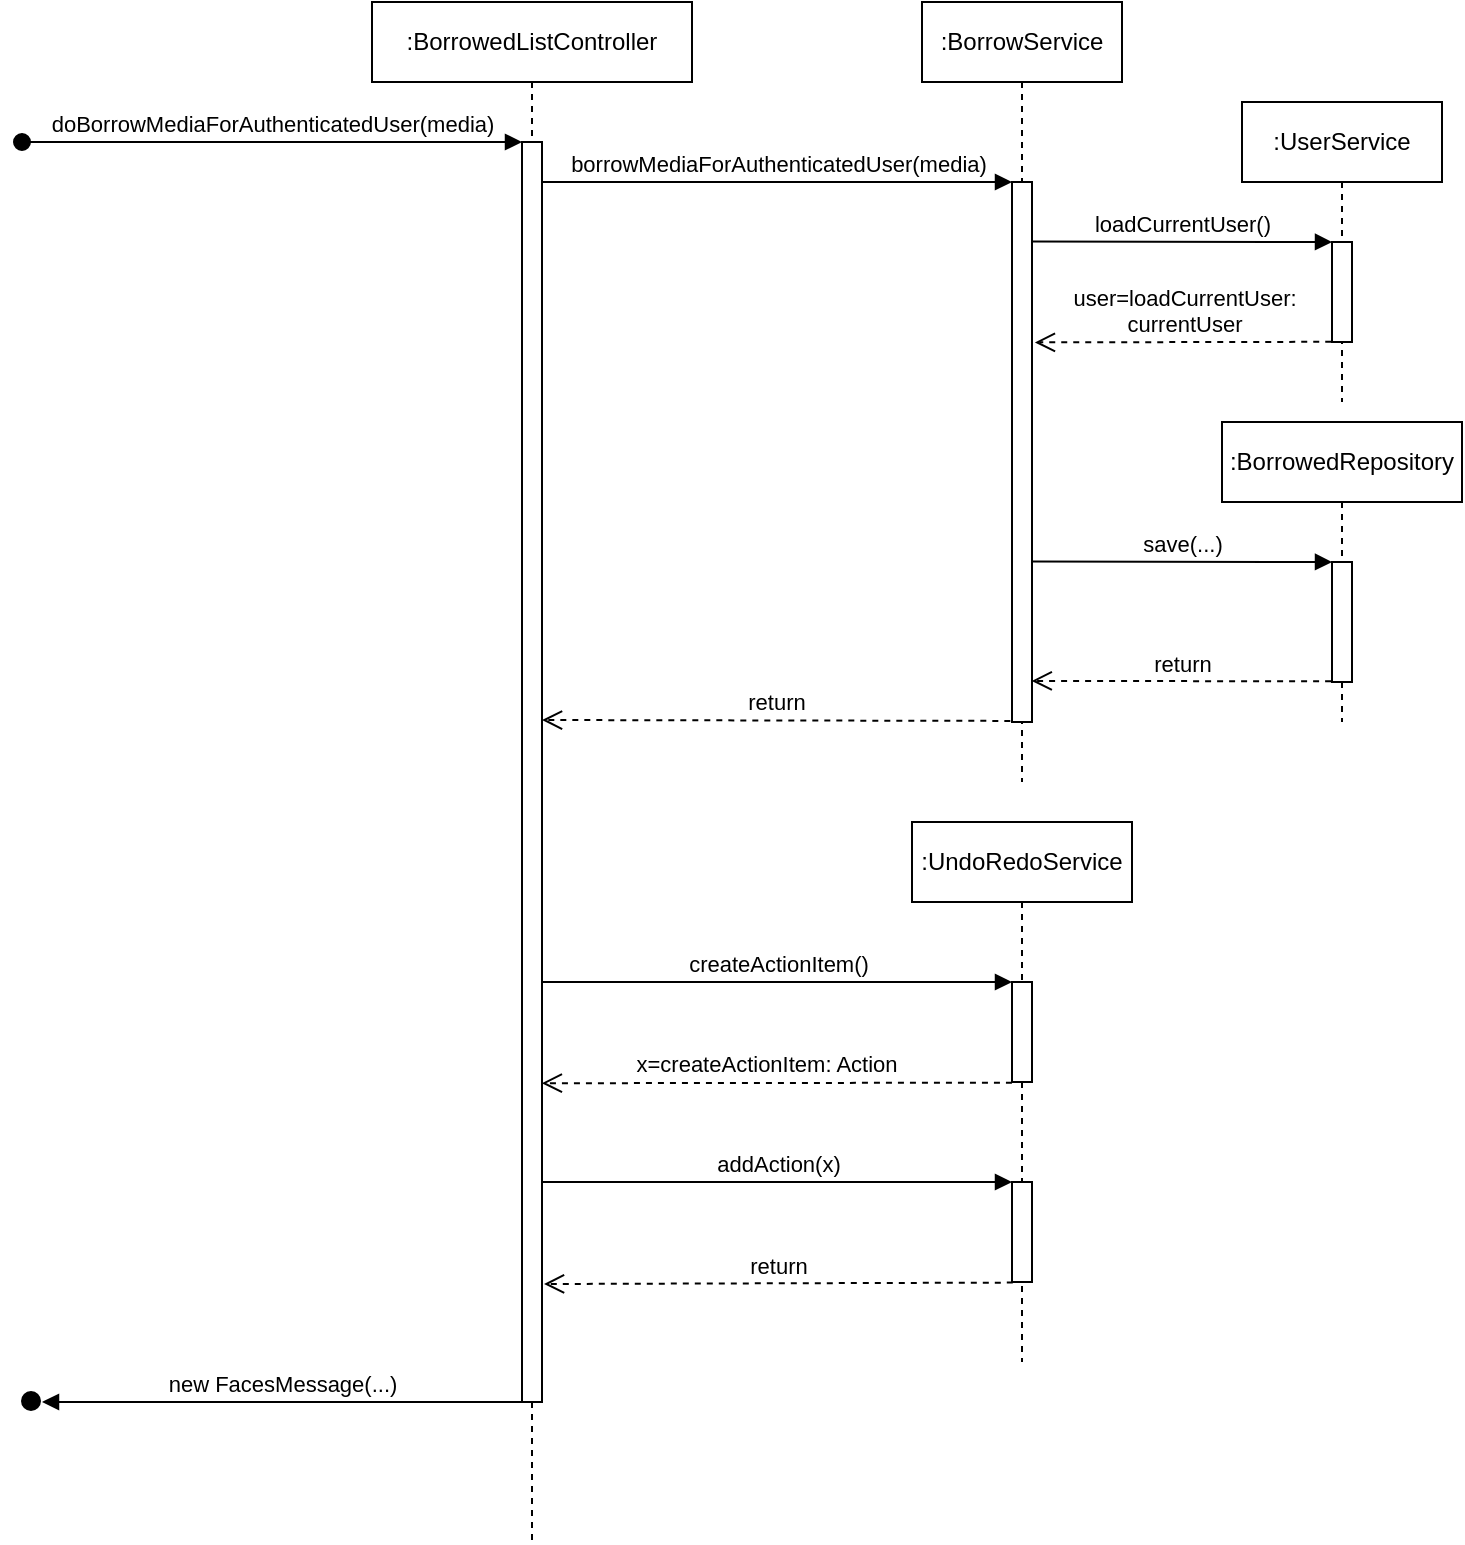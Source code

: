 <mxfile version="14.2.4" type="device"><diagram id="kgpKYQtTHZ0yAKxKKP6v" name="Page-1"><mxGraphModel dx="1783" dy="980" grid="1" gridSize="10" guides="1" tooltips="1" connect="1" arrows="1" fold="1" page="1" pageScale="1" pageWidth="850" pageHeight="1100" math="0" shadow="0"><root><mxCell id="0"/><mxCell id="1" parent="0"/><mxCell id="V0HM6GOx2-dwlqtsJN0o-2" value=":BorrowedListController" style="shape=umlLifeline;perimeter=lifelinePerimeter;whiteSpace=wrap;html=1;container=1;collapsible=0;recursiveResize=0;outlineConnect=0;" vertex="1" parent="1"><mxGeometry x="185" y="20" width="160" height="770" as="geometry"/></mxCell><mxCell id="V0HM6GOx2-dwlqtsJN0o-4" value="" style="html=1;points=[];perimeter=orthogonalPerimeter;" vertex="1" parent="V0HM6GOx2-dwlqtsJN0o-2"><mxGeometry x="75" y="70" width="10" height="630" as="geometry"/></mxCell><mxCell id="V0HM6GOx2-dwlqtsJN0o-5" value="doBorrowMediaForAuthenticatedUser(media)" style="html=1;verticalAlign=bottom;startArrow=oval;endArrow=block;startSize=8;" edge="1" target="V0HM6GOx2-dwlqtsJN0o-4" parent="1"><mxGeometry relative="1" as="geometry"><mxPoint x="10" y="90" as="sourcePoint"/></mxGeometry></mxCell><mxCell id="V0HM6GOx2-dwlqtsJN0o-6" value=":BorrowService" style="shape=umlLifeline;perimeter=lifelinePerimeter;whiteSpace=wrap;html=1;container=1;collapsible=0;recursiveResize=0;outlineConnect=0;" vertex="1" parent="1"><mxGeometry x="460" y="20" width="100" height="390" as="geometry"/></mxCell><mxCell id="V0HM6GOx2-dwlqtsJN0o-7" value="" style="html=1;points=[];perimeter=orthogonalPerimeter;" vertex="1" parent="V0HM6GOx2-dwlqtsJN0o-6"><mxGeometry x="45" y="90" width="10" height="270" as="geometry"/></mxCell><mxCell id="V0HM6GOx2-dwlqtsJN0o-8" value="borrowMediaForAuthenticatedUser(media)" style="html=1;verticalAlign=bottom;endArrow=block;entryX=0;entryY=0;" edge="1" target="V0HM6GOx2-dwlqtsJN0o-7" parent="1"><mxGeometry relative="1" as="geometry"><mxPoint x="270" y="110" as="sourcePoint"/><Array as="points"><mxPoint x="410" y="110"/></Array></mxGeometry></mxCell><mxCell id="V0HM6GOx2-dwlqtsJN0o-10" value=":UserService" style="shape=umlLifeline;perimeter=lifelinePerimeter;whiteSpace=wrap;html=1;container=1;collapsible=0;recursiveResize=0;outlineConnect=0;" vertex="1" parent="1"><mxGeometry x="620" y="70" width="100" height="150" as="geometry"/></mxCell><mxCell id="V0HM6GOx2-dwlqtsJN0o-11" value="" style="html=1;points=[];perimeter=orthogonalPerimeter;" vertex="1" parent="V0HM6GOx2-dwlqtsJN0o-10"><mxGeometry x="45" y="70" width="10" height="50" as="geometry"/></mxCell><mxCell id="V0HM6GOx2-dwlqtsJN0o-12" value="loadCurrentUser()" style="html=1;verticalAlign=bottom;endArrow=block;entryX=0;entryY=0;exitX=0.999;exitY=0.11;exitDx=0;exitDy=0;exitPerimeter=0;" edge="1" target="V0HM6GOx2-dwlqtsJN0o-11" parent="1" source="V0HM6GOx2-dwlqtsJN0o-7"><mxGeometry relative="1" as="geometry"><mxPoint x="520" y="140" as="sourcePoint"/></mxGeometry></mxCell><mxCell id="V0HM6GOx2-dwlqtsJN0o-13" value="user=loadCurrentUser:&lt;br&gt;currentUser" style="html=1;verticalAlign=bottom;endArrow=open;dashed=1;endSize=8;exitX=-0.038;exitY=0.998;entryX=1.144;entryY=0.297;entryDx=0;entryDy=0;entryPerimeter=0;exitDx=0;exitDy=0;exitPerimeter=0;" edge="1" source="V0HM6GOx2-dwlqtsJN0o-11" parent="1" target="V0HM6GOx2-dwlqtsJN0o-7"><mxGeometry relative="1" as="geometry"><mxPoint x="520" y="188" as="targetPoint"/></mxGeometry></mxCell><mxCell id="V0HM6GOx2-dwlqtsJN0o-14" value=":BorrowedRepository" style="shape=umlLifeline;perimeter=lifelinePerimeter;whiteSpace=wrap;html=1;container=1;collapsible=0;recursiveResize=0;outlineConnect=0;" vertex="1" parent="1"><mxGeometry x="610" y="230" width="120" height="150" as="geometry"/></mxCell><mxCell id="V0HM6GOx2-dwlqtsJN0o-16" value="" style="html=1;points=[];perimeter=orthogonalPerimeter;" vertex="1" parent="V0HM6GOx2-dwlqtsJN0o-14"><mxGeometry x="55" y="70" width="10" height="60" as="geometry"/></mxCell><mxCell id="V0HM6GOx2-dwlqtsJN0o-17" value="save(...)" style="html=1;verticalAlign=bottom;endArrow=block;entryX=0;entryY=0;exitX=0.983;exitY=0.703;exitDx=0;exitDy=0;exitPerimeter=0;" edge="1" target="V0HM6GOx2-dwlqtsJN0o-16" parent="1" source="V0HM6GOx2-dwlqtsJN0o-7"><mxGeometry relative="1" as="geometry"><mxPoint x="530" y="300" as="sourcePoint"/></mxGeometry></mxCell><mxCell id="V0HM6GOx2-dwlqtsJN0o-18" value="return" style="html=1;verticalAlign=bottom;endArrow=open;dashed=1;endSize=8;exitX=-0.045;exitY=0.994;entryX=0.986;entryY=0.924;entryDx=0;entryDy=0;entryPerimeter=0;exitDx=0;exitDy=0;exitPerimeter=0;" edge="1" source="V0HM6GOx2-dwlqtsJN0o-16" parent="1" target="V0HM6GOx2-dwlqtsJN0o-7"><mxGeometry relative="1" as="geometry"><mxPoint x="520" y="357" as="targetPoint"/></mxGeometry></mxCell><mxCell id="V0HM6GOx2-dwlqtsJN0o-9" value="return" style="html=1;verticalAlign=bottom;endArrow=open;dashed=1;endSize=8;exitX=-0.084;exitY=0.998;exitDx=0;exitDy=0;exitPerimeter=0;" edge="1" source="V0HM6GOx2-dwlqtsJN0o-7" parent="1"><mxGeometry relative="1" as="geometry"><mxPoint x="270" y="379" as="targetPoint"/></mxGeometry></mxCell><mxCell id="V0HM6GOx2-dwlqtsJN0o-19" value=":UndoRedoService" style="shape=umlLifeline;perimeter=lifelinePerimeter;whiteSpace=wrap;html=1;container=1;collapsible=0;recursiveResize=0;outlineConnect=0;" vertex="1" parent="1"><mxGeometry x="455" y="430" width="110" height="270" as="geometry"/></mxCell><mxCell id="V0HM6GOx2-dwlqtsJN0o-20" value="" style="html=1;points=[];perimeter=orthogonalPerimeter;" vertex="1" parent="V0HM6GOx2-dwlqtsJN0o-19"><mxGeometry x="50" y="80" width="10" height="50" as="geometry"/></mxCell><mxCell id="V0HM6GOx2-dwlqtsJN0o-23" value="" style="html=1;points=[];perimeter=orthogonalPerimeter;" vertex="1" parent="V0HM6GOx2-dwlqtsJN0o-19"><mxGeometry x="50" y="180" width="10" height="50" as="geometry"/></mxCell><mxCell id="V0HM6GOx2-dwlqtsJN0o-22" value="x=createActionItem: Action" style="html=1;verticalAlign=bottom;endArrow=open;dashed=1;endSize=8;exitX=-0.003;exitY=1.007;exitDx=0;exitDy=0;exitPerimeter=0;entryX=0.991;entryY=0.747;entryDx=0;entryDy=0;entryPerimeter=0;" edge="1" source="V0HM6GOx2-dwlqtsJN0o-20" parent="1" target="V0HM6GOx2-dwlqtsJN0o-4"><mxGeometry x="0.041" relative="1" as="geometry"><mxPoint x="270" y="586" as="targetPoint"/><mxPoint as="offset"/></mxGeometry></mxCell><mxCell id="V0HM6GOx2-dwlqtsJN0o-21" value="createActionItem()" style="html=1;verticalAlign=bottom;endArrow=block;entryX=0;entryY=0;" edge="1" target="V0HM6GOx2-dwlqtsJN0o-20" parent="1"><mxGeometry relative="1" as="geometry"><mxPoint x="270" y="510" as="sourcePoint"/></mxGeometry></mxCell><mxCell id="V0HM6GOx2-dwlqtsJN0o-25" value="return" style="html=1;verticalAlign=bottom;endArrow=open;dashed=1;endSize=8;exitX=0.04;exitY=1.006;exitDx=0;exitDy=0;exitPerimeter=0;" edge="1" source="V0HM6GOx2-dwlqtsJN0o-23" parent="1"><mxGeometry relative="1" as="geometry"><mxPoint x="271" y="661" as="targetPoint"/></mxGeometry></mxCell><mxCell id="V0HM6GOx2-dwlqtsJN0o-24" value="addAction(x)" style="html=1;verticalAlign=bottom;endArrow=block;entryX=0;entryY=0;" edge="1" target="V0HM6GOx2-dwlqtsJN0o-23" parent="1"><mxGeometry relative="1" as="geometry"><mxPoint x="270" y="610" as="sourcePoint"/></mxGeometry></mxCell><mxCell id="V0HM6GOx2-dwlqtsJN0o-28" value="new FacesMessage(...)" style="html=1;verticalAlign=bottom;endArrow=block;" edge="1" parent="1"><mxGeometry width="80" relative="1" as="geometry"><mxPoint x="260" y="720" as="sourcePoint"/><mxPoint x="20" y="720" as="targetPoint"/></mxGeometry></mxCell><mxCell id="V0HM6GOx2-dwlqtsJN0o-31" value="" style="ellipse;whiteSpace=wrap;html=1;aspect=fixed;fillColor=#000000;rotation=0;" vertex="1" parent="1"><mxGeometry x="10" y="715" width="9" height="9" as="geometry"/></mxCell></root></mxGraphModel></diagram></mxfile>